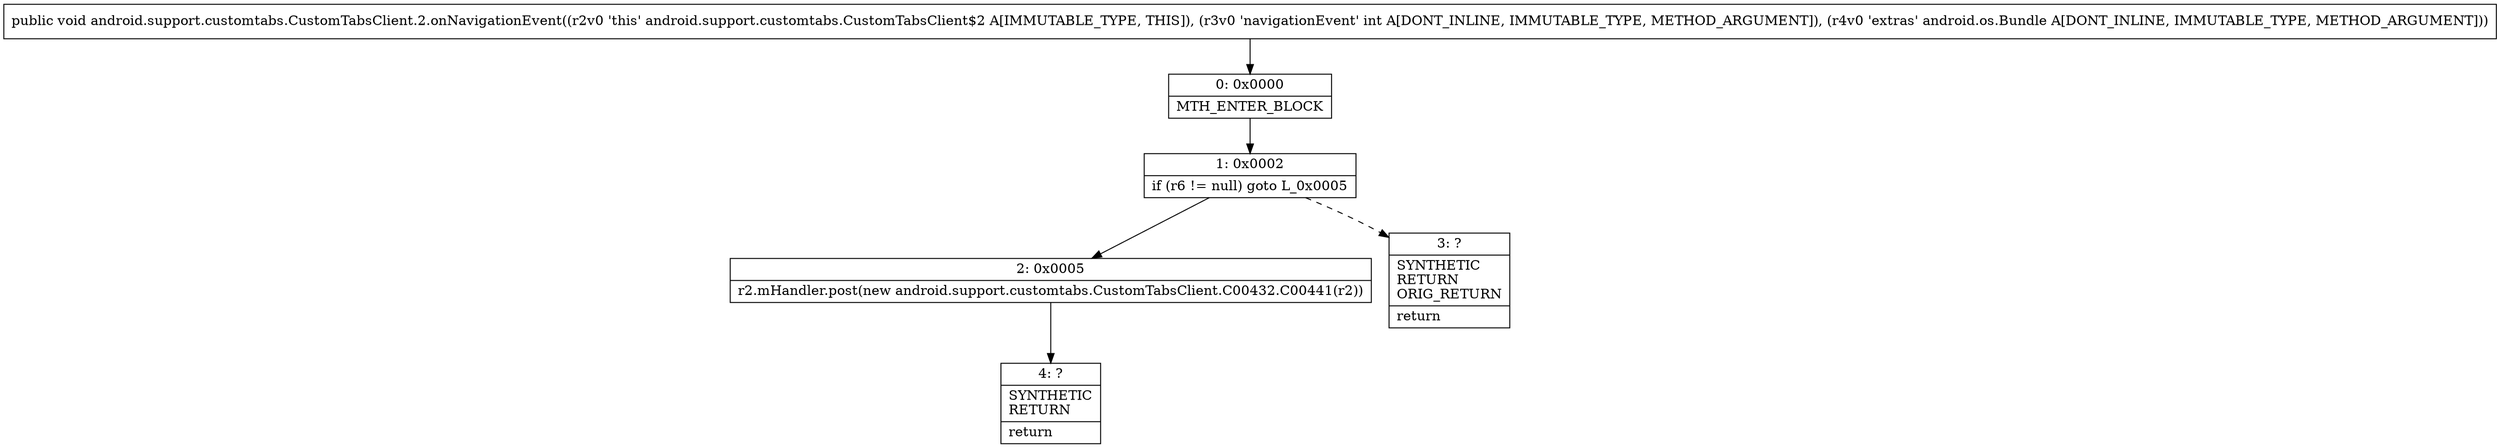 digraph "CFG forandroid.support.customtabs.CustomTabsClient.2.onNavigationEvent(ILandroid\/os\/Bundle;)V" {
Node_0 [shape=record,label="{0\:\ 0x0000|MTH_ENTER_BLOCK\l}"];
Node_1 [shape=record,label="{1\:\ 0x0002|if (r6 != null) goto L_0x0005\l}"];
Node_2 [shape=record,label="{2\:\ 0x0005|r2.mHandler.post(new android.support.customtabs.CustomTabsClient.C00432.C00441(r2))\l}"];
Node_3 [shape=record,label="{3\:\ ?|SYNTHETIC\lRETURN\lORIG_RETURN\l|return\l}"];
Node_4 [shape=record,label="{4\:\ ?|SYNTHETIC\lRETURN\l|return\l}"];
MethodNode[shape=record,label="{public void android.support.customtabs.CustomTabsClient.2.onNavigationEvent((r2v0 'this' android.support.customtabs.CustomTabsClient$2 A[IMMUTABLE_TYPE, THIS]), (r3v0 'navigationEvent' int A[DONT_INLINE, IMMUTABLE_TYPE, METHOD_ARGUMENT]), (r4v0 'extras' android.os.Bundle A[DONT_INLINE, IMMUTABLE_TYPE, METHOD_ARGUMENT])) }"];
MethodNode -> Node_0;
Node_0 -> Node_1;
Node_1 -> Node_2;
Node_1 -> Node_3[style=dashed];
Node_2 -> Node_4;
}

